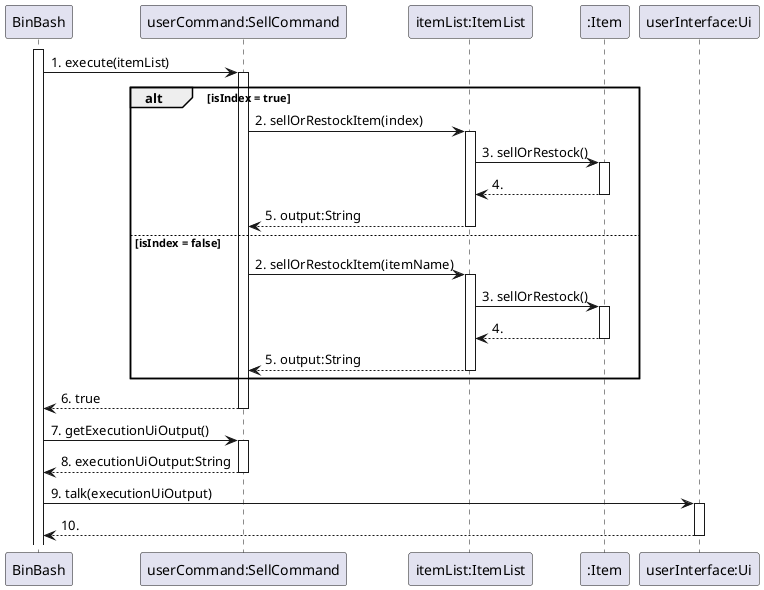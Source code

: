 @startuml

    participant "BinBash" as BinBash
    participant "userCommand:SellCommand" as SellCommand
    participant "itemList:ItemList" as ItemList
    participant ":Item" as Item
    participant "userInterface:Ui" as Ui



    activate BinBash
    BinBash -> SellCommand : 1. execute(itemList)
    activate SellCommand

    alt isIndex = true
        SellCommand -> ItemList : 2. sellOrRestockItem(index)
        activate ItemList
        ItemList -> Item : 3. sellOrRestock()
        activate Item
        Item --> ItemList : 4.
        deactivate Item
        ItemList --> SellCommand : 5. output:String
        deactivate ItemList


    else isIndex = false
        SellCommand -> ItemList : 2. sellOrRestockItem(itemName)
        activate ItemList
        ItemList -> Item : 3. sellOrRestock()
        activate Item
        Item --> ItemList : 4.
        deactivate Item
        ItemList --> SellCommand : 5. output:String
        deactivate ItemList

    end group

    SellCommand --> BinBash : 6. true
    deactivate SellCommand

    BinBash -> SellCommand: 7. getExecutionUiOutput()
    activate SellCommand
    SellCommand --> BinBash: 8. executionUiOutput:String
    deactivate SellCommand
    BinBash -> Ui : 9. talk(executionUiOutput)
    activate Ui
    Ui --> BinBash: 10.
    deactivate Ui

@enduml